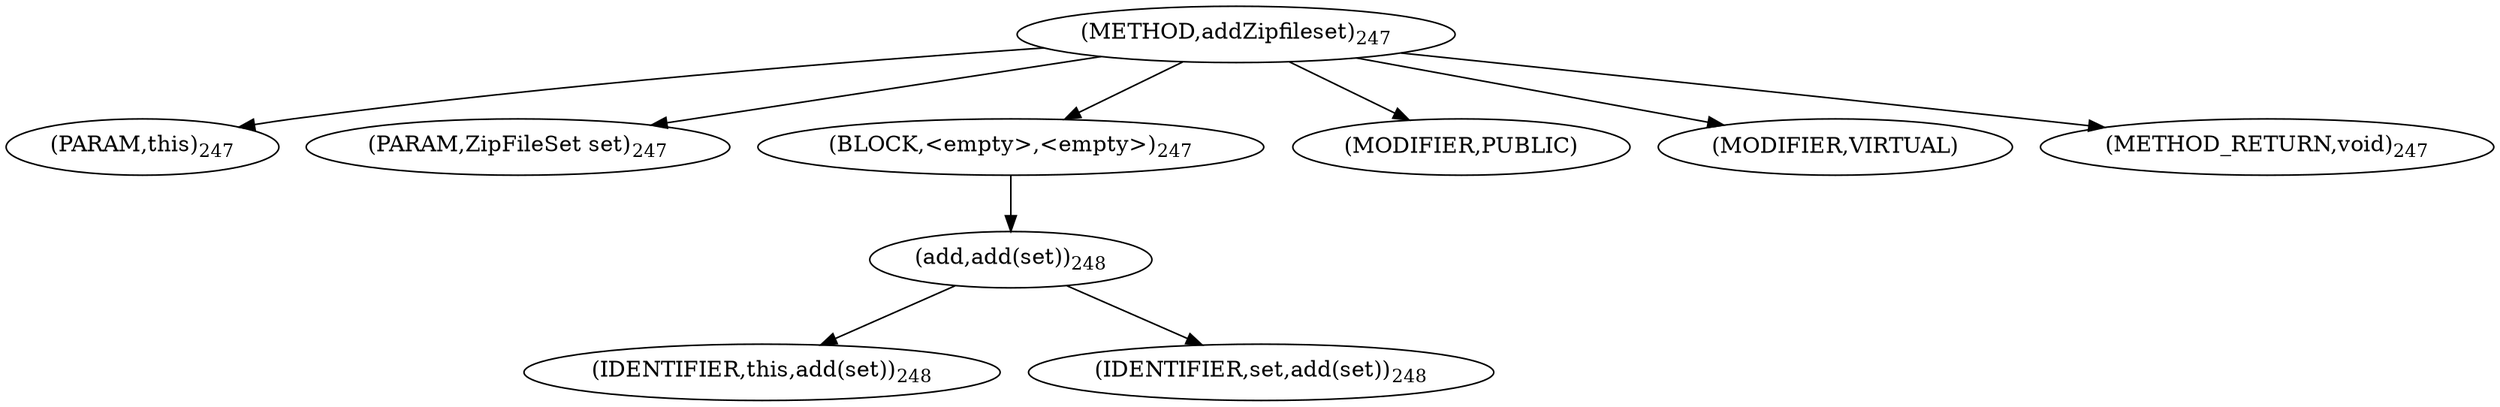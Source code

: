 digraph "addZipfileset" {  
"403" [label = <(METHOD,addZipfileset)<SUB>247</SUB>> ]
"14" [label = <(PARAM,this)<SUB>247</SUB>> ]
"404" [label = <(PARAM,ZipFileSet set)<SUB>247</SUB>> ]
"405" [label = <(BLOCK,&lt;empty&gt;,&lt;empty&gt;)<SUB>247</SUB>> ]
"406" [label = <(add,add(set))<SUB>248</SUB>> ]
"13" [label = <(IDENTIFIER,this,add(set))<SUB>248</SUB>> ]
"407" [label = <(IDENTIFIER,set,add(set))<SUB>248</SUB>> ]
"408" [label = <(MODIFIER,PUBLIC)> ]
"409" [label = <(MODIFIER,VIRTUAL)> ]
"410" [label = <(METHOD_RETURN,void)<SUB>247</SUB>> ]
  "403" -> "14" 
  "403" -> "404" 
  "403" -> "405" 
  "403" -> "408" 
  "403" -> "409" 
  "403" -> "410" 
  "405" -> "406" 
  "406" -> "13" 
  "406" -> "407" 
}

